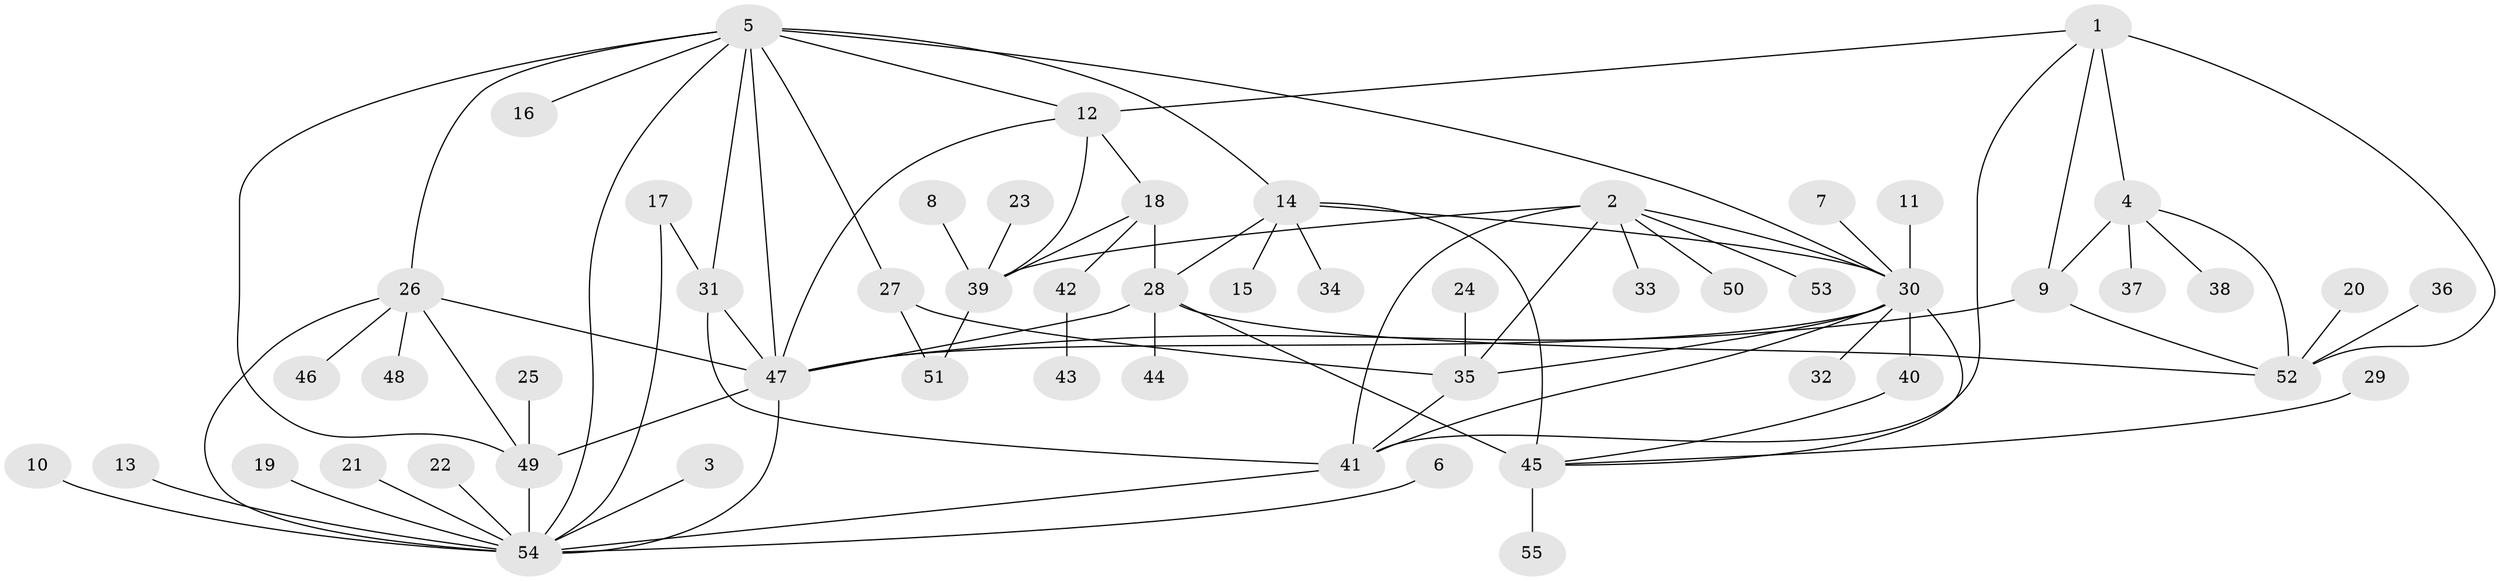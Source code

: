 // original degree distribution, {12: 0.009174311926605505, 7: 0.027522935779816515, 15: 0.009174311926605505, 8: 0.06422018348623854, 5: 0.01834862385321101, 6: 0.03669724770642202, 9: 0.009174311926605505, 10: 0.01834862385321101, 4: 0.05504587155963303, 14: 0.009174311926605505, 1: 0.5412844036697247, 3: 0.01834862385321101, 2: 0.1834862385321101}
// Generated by graph-tools (version 1.1) at 2025/37/03/04/25 23:37:32]
// undirected, 55 vertices, 85 edges
graph export_dot {
  node [color=gray90,style=filled];
  1;
  2;
  3;
  4;
  5;
  6;
  7;
  8;
  9;
  10;
  11;
  12;
  13;
  14;
  15;
  16;
  17;
  18;
  19;
  20;
  21;
  22;
  23;
  24;
  25;
  26;
  27;
  28;
  29;
  30;
  31;
  32;
  33;
  34;
  35;
  36;
  37;
  38;
  39;
  40;
  41;
  42;
  43;
  44;
  45;
  46;
  47;
  48;
  49;
  50;
  51;
  52;
  53;
  54;
  55;
  1 -- 4 [weight=2.0];
  1 -- 9 [weight=1.0];
  1 -- 12 [weight=1.0];
  1 -- 41 [weight=1.0];
  1 -- 52 [weight=1.0];
  2 -- 30 [weight=2.0];
  2 -- 33 [weight=1.0];
  2 -- 35 [weight=2.0];
  2 -- 39 [weight=1.0];
  2 -- 41 [weight=2.0];
  2 -- 50 [weight=1.0];
  2 -- 53 [weight=1.0];
  3 -- 54 [weight=1.0];
  4 -- 9 [weight=2.0];
  4 -- 37 [weight=1.0];
  4 -- 38 [weight=1.0];
  4 -- 52 [weight=2.0];
  5 -- 12 [weight=1.0];
  5 -- 14 [weight=1.0];
  5 -- 16 [weight=1.0];
  5 -- 26 [weight=1.0];
  5 -- 27 [weight=1.0];
  5 -- 30 [weight=1.0];
  5 -- 31 [weight=1.0];
  5 -- 47 [weight=1.0];
  5 -- 49 [weight=1.0];
  5 -- 54 [weight=1.0];
  6 -- 54 [weight=1.0];
  7 -- 30 [weight=1.0];
  8 -- 39 [weight=1.0];
  9 -- 47 [weight=1.0];
  9 -- 52 [weight=1.0];
  10 -- 54 [weight=1.0];
  11 -- 30 [weight=1.0];
  12 -- 18 [weight=3.0];
  12 -- 39 [weight=3.0];
  12 -- 47 [weight=1.0];
  13 -- 54 [weight=1.0];
  14 -- 15 [weight=1.0];
  14 -- 28 [weight=3.0];
  14 -- 30 [weight=1.0];
  14 -- 34 [weight=1.0];
  14 -- 45 [weight=3.0];
  17 -- 31 [weight=1.0];
  17 -- 54 [weight=1.0];
  18 -- 28 [weight=1.0];
  18 -- 39 [weight=1.0];
  18 -- 42 [weight=1.0];
  19 -- 54 [weight=1.0];
  20 -- 52 [weight=1.0];
  21 -- 54 [weight=1.0];
  22 -- 54 [weight=1.0];
  23 -- 39 [weight=1.0];
  24 -- 35 [weight=1.0];
  25 -- 49 [weight=1.0];
  26 -- 46 [weight=1.0];
  26 -- 47 [weight=1.0];
  26 -- 48 [weight=1.0];
  26 -- 49 [weight=1.0];
  26 -- 54 [weight=1.0];
  27 -- 35 [weight=1.0];
  27 -- 51 [weight=1.0];
  28 -- 44 [weight=1.0];
  28 -- 45 [weight=1.0];
  28 -- 47 [weight=1.0];
  28 -- 52 [weight=1.0];
  29 -- 45 [weight=1.0];
  30 -- 32 [weight=1.0];
  30 -- 35 [weight=1.0];
  30 -- 40 [weight=1.0];
  30 -- 41 [weight=1.0];
  30 -- 45 [weight=1.0];
  30 -- 47 [weight=1.0];
  31 -- 41 [weight=1.0];
  31 -- 47 [weight=1.0];
  35 -- 41 [weight=1.0];
  36 -- 52 [weight=1.0];
  39 -- 51 [weight=1.0];
  40 -- 45 [weight=1.0];
  41 -- 54 [weight=1.0];
  42 -- 43 [weight=1.0];
  45 -- 55 [weight=1.0];
  47 -- 49 [weight=1.0];
  47 -- 54 [weight=1.0];
  49 -- 54 [weight=1.0];
}

